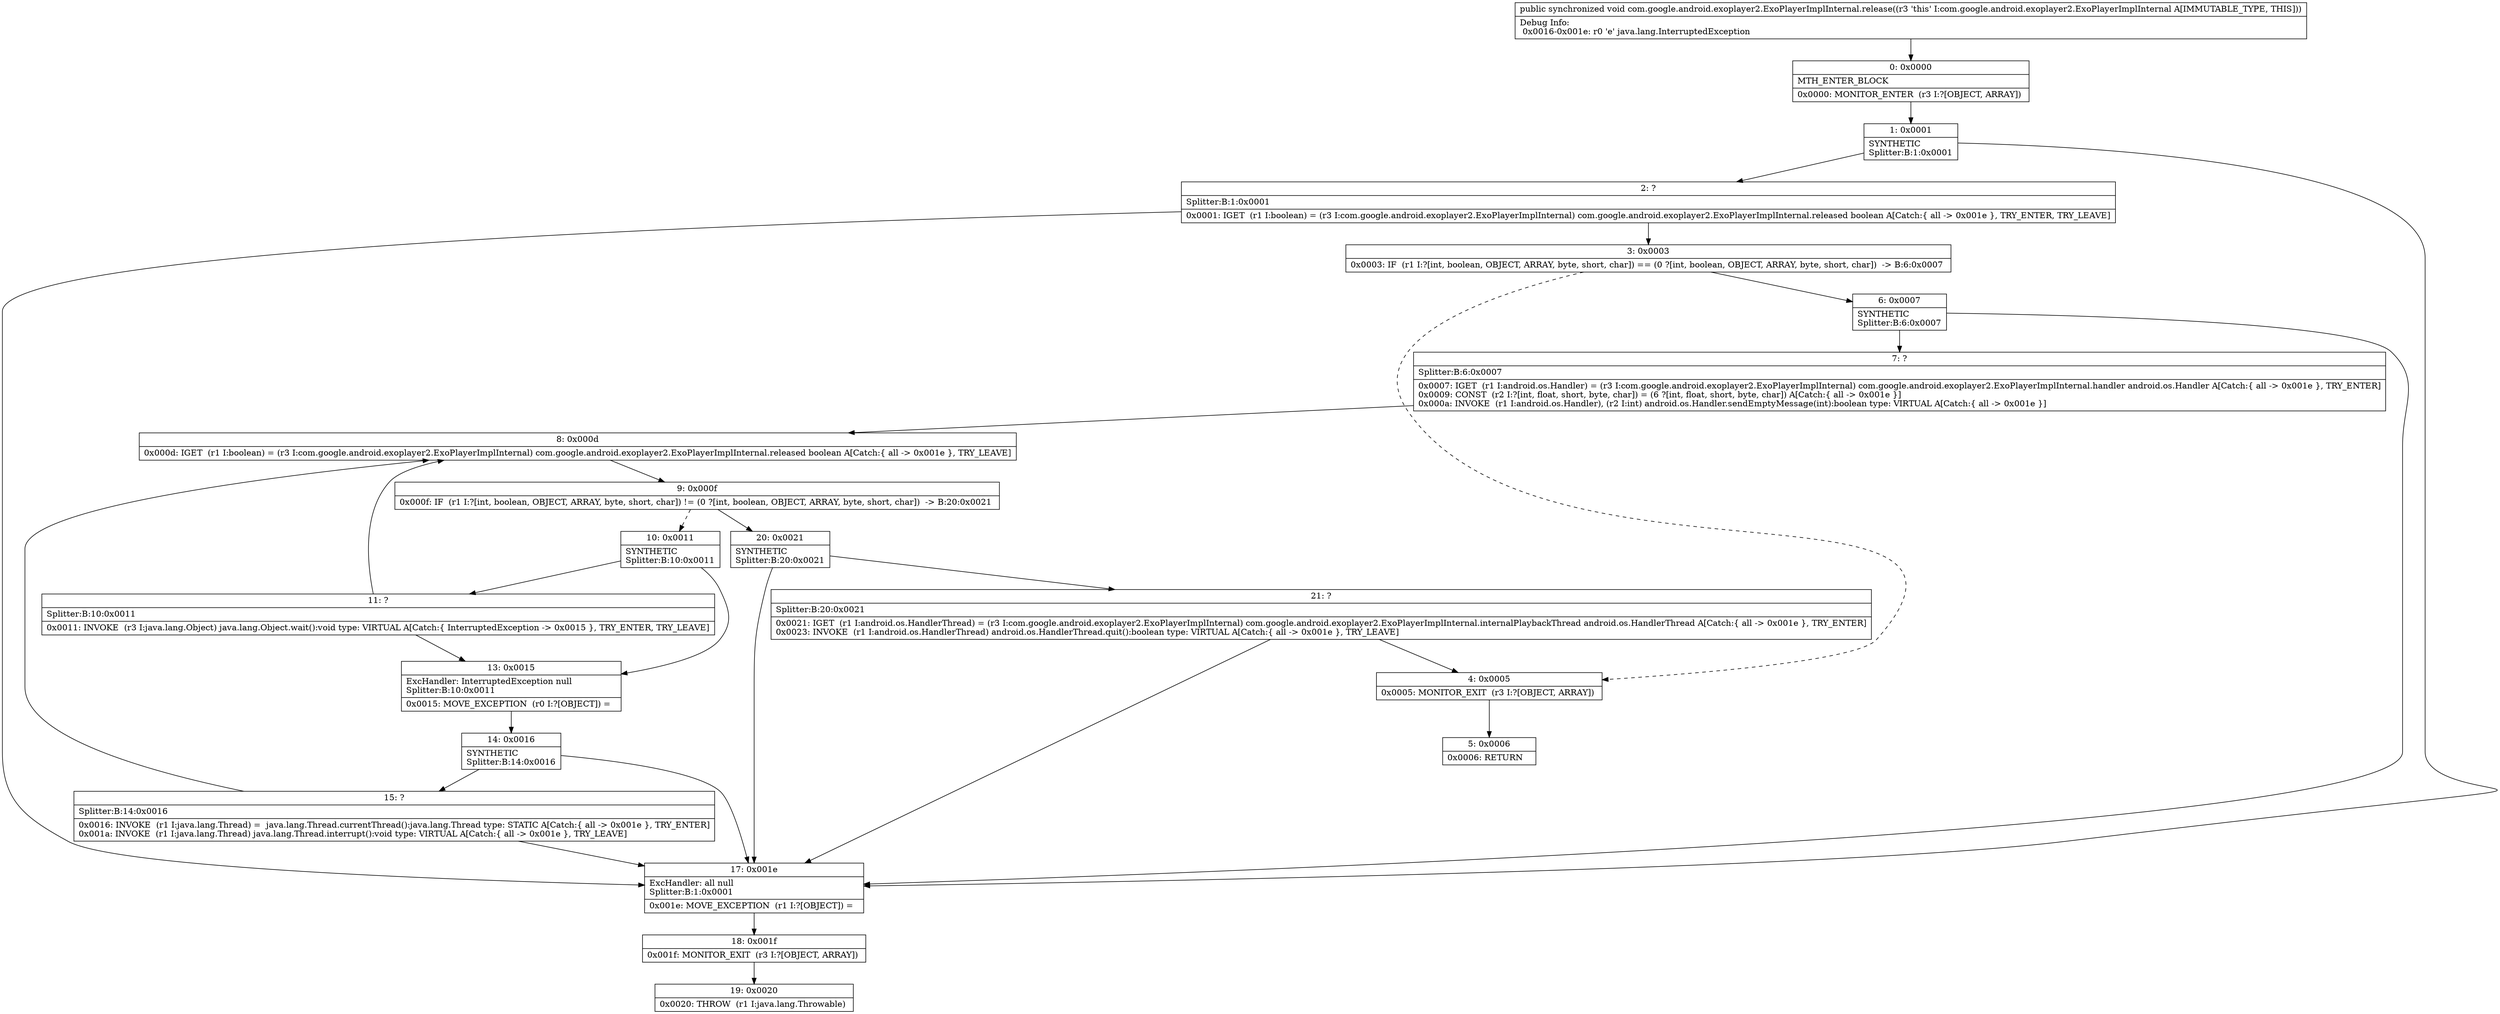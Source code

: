 digraph "CFG forcom.google.android.exoplayer2.ExoPlayerImplInternal.release()V" {
Node_0 [shape=record,label="{0\:\ 0x0000|MTH_ENTER_BLOCK\l|0x0000: MONITOR_ENTER  (r3 I:?[OBJECT, ARRAY]) \l}"];
Node_1 [shape=record,label="{1\:\ 0x0001|SYNTHETIC\lSplitter:B:1:0x0001\l}"];
Node_2 [shape=record,label="{2\:\ ?|Splitter:B:1:0x0001\l|0x0001: IGET  (r1 I:boolean) = (r3 I:com.google.android.exoplayer2.ExoPlayerImplInternal) com.google.android.exoplayer2.ExoPlayerImplInternal.released boolean A[Catch:\{ all \-\> 0x001e \}, TRY_ENTER, TRY_LEAVE]\l}"];
Node_3 [shape=record,label="{3\:\ 0x0003|0x0003: IF  (r1 I:?[int, boolean, OBJECT, ARRAY, byte, short, char]) == (0 ?[int, boolean, OBJECT, ARRAY, byte, short, char])  \-\> B:6:0x0007 \l}"];
Node_4 [shape=record,label="{4\:\ 0x0005|0x0005: MONITOR_EXIT  (r3 I:?[OBJECT, ARRAY]) \l}"];
Node_5 [shape=record,label="{5\:\ 0x0006|0x0006: RETURN   \l}"];
Node_6 [shape=record,label="{6\:\ 0x0007|SYNTHETIC\lSplitter:B:6:0x0007\l}"];
Node_7 [shape=record,label="{7\:\ ?|Splitter:B:6:0x0007\l|0x0007: IGET  (r1 I:android.os.Handler) = (r3 I:com.google.android.exoplayer2.ExoPlayerImplInternal) com.google.android.exoplayer2.ExoPlayerImplInternal.handler android.os.Handler A[Catch:\{ all \-\> 0x001e \}, TRY_ENTER]\l0x0009: CONST  (r2 I:?[int, float, short, byte, char]) = (6 ?[int, float, short, byte, char]) A[Catch:\{ all \-\> 0x001e \}]\l0x000a: INVOKE  (r1 I:android.os.Handler), (r2 I:int) android.os.Handler.sendEmptyMessage(int):boolean type: VIRTUAL A[Catch:\{ all \-\> 0x001e \}]\l}"];
Node_8 [shape=record,label="{8\:\ 0x000d|0x000d: IGET  (r1 I:boolean) = (r3 I:com.google.android.exoplayer2.ExoPlayerImplInternal) com.google.android.exoplayer2.ExoPlayerImplInternal.released boolean A[Catch:\{ all \-\> 0x001e \}, TRY_LEAVE]\l}"];
Node_9 [shape=record,label="{9\:\ 0x000f|0x000f: IF  (r1 I:?[int, boolean, OBJECT, ARRAY, byte, short, char]) != (0 ?[int, boolean, OBJECT, ARRAY, byte, short, char])  \-\> B:20:0x0021 \l}"];
Node_10 [shape=record,label="{10\:\ 0x0011|SYNTHETIC\lSplitter:B:10:0x0011\l}"];
Node_11 [shape=record,label="{11\:\ ?|Splitter:B:10:0x0011\l|0x0011: INVOKE  (r3 I:java.lang.Object) java.lang.Object.wait():void type: VIRTUAL A[Catch:\{ InterruptedException \-\> 0x0015 \}, TRY_ENTER, TRY_LEAVE]\l}"];
Node_13 [shape=record,label="{13\:\ 0x0015|ExcHandler: InterruptedException null\lSplitter:B:10:0x0011\l|0x0015: MOVE_EXCEPTION  (r0 I:?[OBJECT]) =  \l}"];
Node_14 [shape=record,label="{14\:\ 0x0016|SYNTHETIC\lSplitter:B:14:0x0016\l}"];
Node_15 [shape=record,label="{15\:\ ?|Splitter:B:14:0x0016\l|0x0016: INVOKE  (r1 I:java.lang.Thread) =  java.lang.Thread.currentThread():java.lang.Thread type: STATIC A[Catch:\{ all \-\> 0x001e \}, TRY_ENTER]\l0x001a: INVOKE  (r1 I:java.lang.Thread) java.lang.Thread.interrupt():void type: VIRTUAL A[Catch:\{ all \-\> 0x001e \}, TRY_LEAVE]\l}"];
Node_17 [shape=record,label="{17\:\ 0x001e|ExcHandler: all null\lSplitter:B:1:0x0001\l|0x001e: MOVE_EXCEPTION  (r1 I:?[OBJECT]) =  \l}"];
Node_18 [shape=record,label="{18\:\ 0x001f|0x001f: MONITOR_EXIT  (r3 I:?[OBJECT, ARRAY]) \l}"];
Node_19 [shape=record,label="{19\:\ 0x0020|0x0020: THROW  (r1 I:java.lang.Throwable) \l}"];
Node_20 [shape=record,label="{20\:\ 0x0021|SYNTHETIC\lSplitter:B:20:0x0021\l}"];
Node_21 [shape=record,label="{21\:\ ?|Splitter:B:20:0x0021\l|0x0021: IGET  (r1 I:android.os.HandlerThread) = (r3 I:com.google.android.exoplayer2.ExoPlayerImplInternal) com.google.android.exoplayer2.ExoPlayerImplInternal.internalPlaybackThread android.os.HandlerThread A[Catch:\{ all \-\> 0x001e \}, TRY_ENTER]\l0x0023: INVOKE  (r1 I:android.os.HandlerThread) android.os.HandlerThread.quit():boolean type: VIRTUAL A[Catch:\{ all \-\> 0x001e \}, TRY_LEAVE]\l}"];
MethodNode[shape=record,label="{public synchronized void com.google.android.exoplayer2.ExoPlayerImplInternal.release((r3 'this' I:com.google.android.exoplayer2.ExoPlayerImplInternal A[IMMUTABLE_TYPE, THIS]))  | Debug Info:\l  0x0016\-0x001e: r0 'e' java.lang.InterruptedException\l}"];
MethodNode -> Node_0;
Node_0 -> Node_1;
Node_1 -> Node_2;
Node_1 -> Node_17;
Node_2 -> Node_3;
Node_2 -> Node_17;
Node_3 -> Node_4[style=dashed];
Node_3 -> Node_6;
Node_4 -> Node_5;
Node_6 -> Node_7;
Node_6 -> Node_17;
Node_7 -> Node_8;
Node_8 -> Node_9;
Node_9 -> Node_10[style=dashed];
Node_9 -> Node_20;
Node_10 -> Node_11;
Node_10 -> Node_13;
Node_11 -> Node_13;
Node_11 -> Node_8;
Node_13 -> Node_14;
Node_14 -> Node_15;
Node_14 -> Node_17;
Node_15 -> Node_17;
Node_15 -> Node_8;
Node_17 -> Node_18;
Node_18 -> Node_19;
Node_20 -> Node_21;
Node_20 -> Node_17;
Node_21 -> Node_17;
Node_21 -> Node_4;
}

